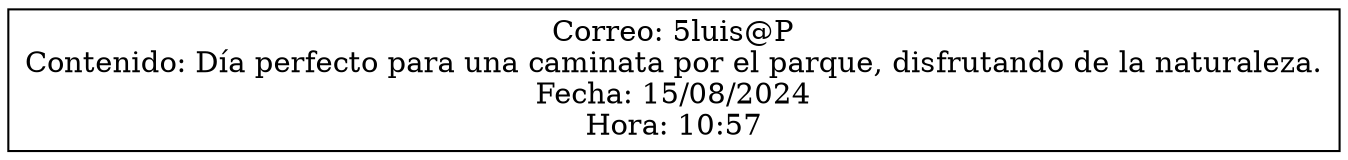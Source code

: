 digraph G {
    node [shape=record];
    rankdir=LR;
    node0 [label="{Correo: 5luis@P\nContenido: Día perfecto para una caminata por el parque, disfrutando de la naturaleza.\nFecha: 15/08/2024\nHora: 10:57}"];
}

